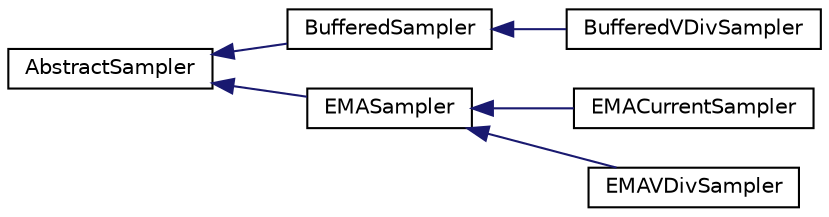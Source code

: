 digraph "Graphical Class Hierarchy"
{
  edge [fontname="Helvetica",fontsize="10",labelfontname="Helvetica",labelfontsize="10"];
  node [fontname="Helvetica",fontsize="10",shape=record];
  rankdir="LR";
  Node0 [label="AbstractSampler",height=0.2,width=0.4,color="black", fillcolor="white", style="filled",URL="$classAbstractSampler.html",tooltip="Base class for analog pin sampling classes. "];
  Node0 -> Node1 [dir="back",color="midnightblue",fontsize="10",style="solid",fontname="Helvetica"];
  Node1 [label="BufferedSampler",height=0.2,width=0.4,color="black", fillcolor="white", style="filled",URL="$classBufferedSampler.html",tooltip="Ringbuffer-based sampler for analog values. "];
  Node1 -> Node2 [dir="back",color="midnightblue",fontsize="10",style="solid",fontname="Helvetica"];
  Node2 [label="BufferedVDivSampler",height=0.2,width=0.4,color="black", fillcolor="white", style="filled",URL="$classBufferedVDivSampler.html",tooltip="Buffered voltage divider based voltage sampler. "];
  Node0 -> Node3 [dir="back",color="midnightblue",fontsize="10",style="solid",fontname="Helvetica"];
  Node3 [label="EMASampler",height=0.2,width=0.4,color="black", fillcolor="white", style="filled",URL="$classEMASampler.html",tooltip="Exponential Moving Average (EMA) analog pin sampler. "];
  Node3 -> Node4 [dir="back",color="midnightblue",fontsize="10",style="solid",fontname="Helvetica"];
  Node4 [label="EMACurrentSampler",height=0.2,width=0.4,color="black", fillcolor="white", style="filled",URL="$classEMACurrentSampler.html",tooltip="Exponential Moving Average current sampler. "];
  Node3 -> Node5 [dir="back",color="midnightblue",fontsize="10",style="solid",fontname="Helvetica"];
  Node5 [label="EMAVDivSampler",height=0.2,width=0.4,color="black", fillcolor="white", style="filled",URL="$classEMAVDivSampler.html",tooltip="Exponential Moving Average Voltage Divider based voltage sampler. "];
}
